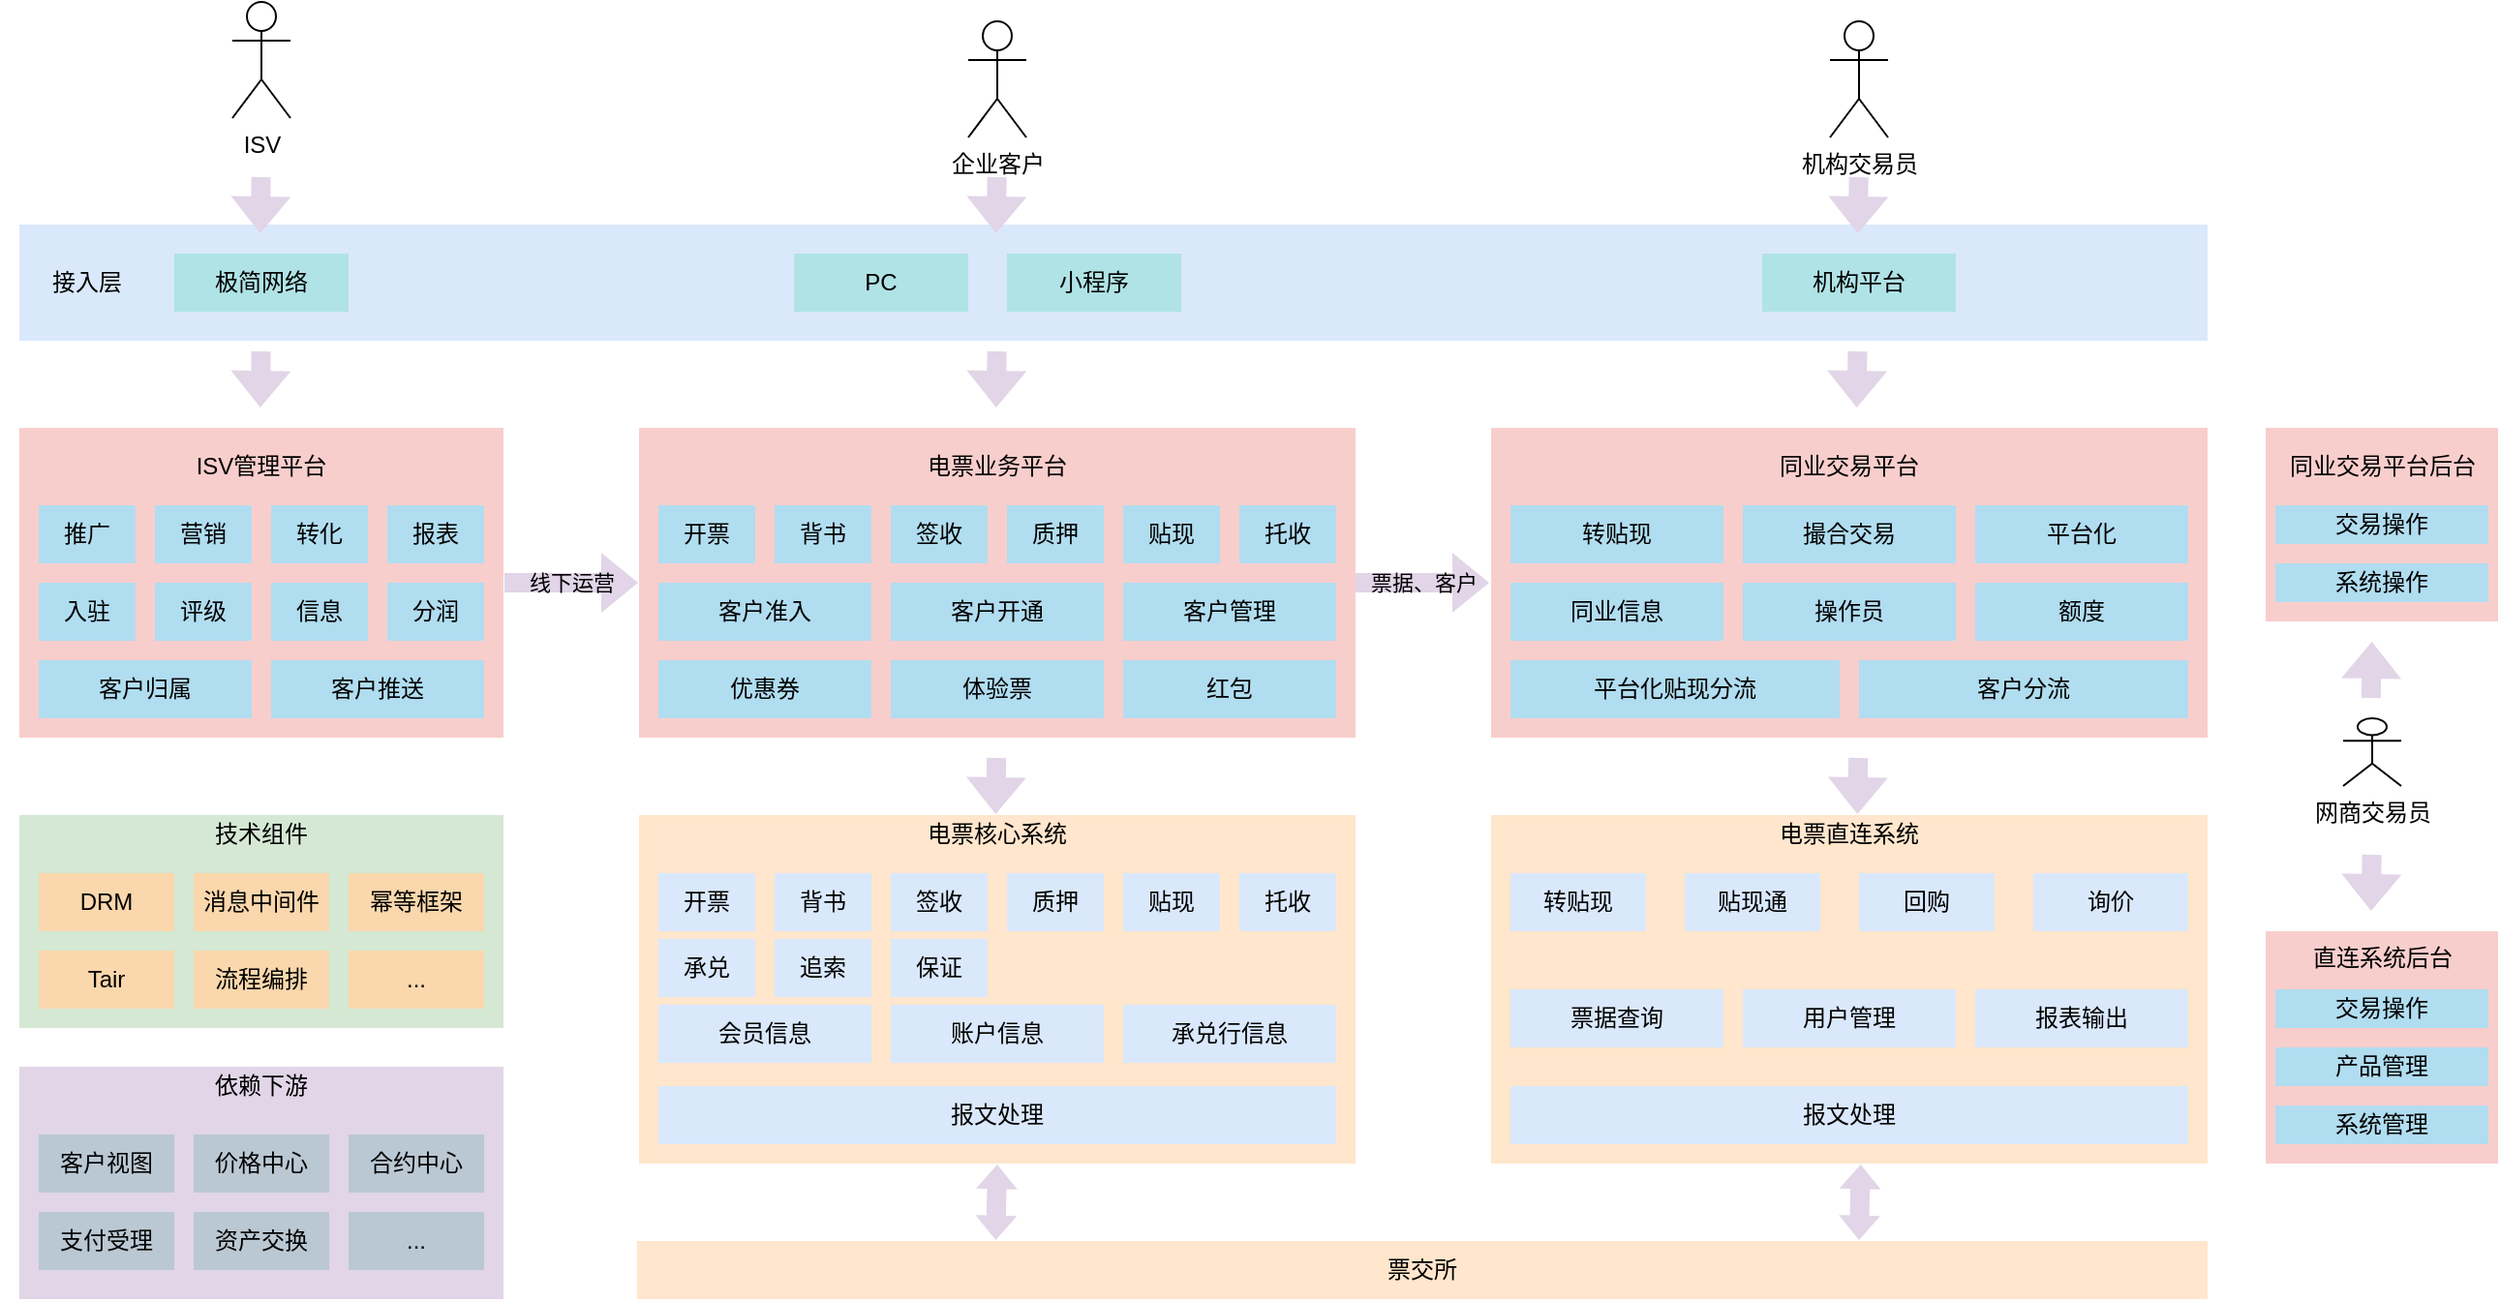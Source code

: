 <mxfile version="15.2.9" type="github">
  <diagram id="3WOyFUzZQj87OX-mHXad" name="第 1 页">
    <mxGraphModel dx="2125" dy="2035" grid="1" gridSize="10" guides="1" tooltips="1" connect="1" arrows="1" fold="1" page="1" pageScale="1" pageWidth="827" pageHeight="1169" math="0" shadow="0">
      <root>
        <mxCell id="0" />
        <mxCell id="1" parent="0" />
        <mxCell id="88MglTr5YMNK4hl9KZ-t-9" value="" style="rounded=0;whiteSpace=wrap;html=1;fillColor=#dae8fc;strokeColor=none;" vertex="1" parent="1">
          <mxGeometry x="-80" y="45" width="1130" height="60" as="geometry" />
        </mxCell>
        <mxCell id="88MglTr5YMNK4hl9KZ-t-2" value="极简网络" style="rounded=0;whiteSpace=wrap;html=1;fillColor=#b0e3e6;strokeColor=none;" vertex="1" parent="1">
          <mxGeometry y="60" width="90" height="30" as="geometry" />
        </mxCell>
        <mxCell id="88MglTr5YMNK4hl9KZ-t-3" value="PC" style="rounded=0;whiteSpace=wrap;html=1;fillColor=#b0e3e6;strokeColor=none;" vertex="1" parent="1">
          <mxGeometry x="320" y="60" width="90" height="30" as="geometry" />
        </mxCell>
        <mxCell id="88MglTr5YMNK4hl9KZ-t-4" value="小程序" style="rounded=0;whiteSpace=wrap;html=1;fillColor=#b0e3e6;strokeColor=none;" vertex="1" parent="1">
          <mxGeometry x="430" y="60" width="90" height="30" as="geometry" />
        </mxCell>
        <mxCell id="88MglTr5YMNK4hl9KZ-t-5" value="机构平台" style="rounded=0;whiteSpace=wrap;html=1;fillColor=#b0e3e6;strokeColor=none;" vertex="1" parent="1">
          <mxGeometry x="820" y="60" width="100" height="30" as="geometry" />
        </mxCell>
        <mxCell id="88MglTr5YMNK4hl9KZ-t-10" value="" style="rounded=0;whiteSpace=wrap;html=1;fillColor=#f8cecc;strokeColor=none;" vertex="1" parent="1">
          <mxGeometry x="-80" y="150" width="250" height="160" as="geometry" />
        </mxCell>
        <mxCell id="88MglTr5YMNK4hl9KZ-t-27" value="ISV管理平台" style="text;html=1;strokeColor=none;fillColor=none;align=center;verticalAlign=middle;whiteSpace=wrap;rounded=0;" vertex="1" parent="1">
          <mxGeometry y="160" width="90" height="20" as="geometry" />
        </mxCell>
        <mxCell id="88MglTr5YMNK4hl9KZ-t-28" value="" style="rounded=0;whiteSpace=wrap;html=1;fillColor=#f8cecc;strokeColor=none;" vertex="1" parent="1">
          <mxGeometry x="240" y="150" width="370" height="160" as="geometry" />
        </mxCell>
        <mxCell id="88MglTr5YMNK4hl9KZ-t-29" value="开票&lt;span style=&quot;color: rgba(0 , 0 , 0 , 0) ; font-family: monospace ; font-size: 0px&quot;&gt;%3CmxGraphModel%3E%3Croot%3E%3CmxCell%20id%3D%220%22%2F%3E%3CmxCell%20id%3D%221%22%20parent%3D%220%22%2F%3E%3CmxCell%20id%3D%222%22%20value%3D%22%E6%8E%A8%E5%B9%BF%22%20style%3D%22rounded%3D0%3BwhiteSpace%3Dwrap%3Bhtml%3D1%3B%22%20vertex%3D%221%22%20parent%3D%221%22%3E%3CmxGeometry%20x%3D%22-70%22%20y%3D%22190%22%20width%3D%2250%22%20height%3D%2230%22%20as%3D%22geometry%22%2F%3E%3C%2FmxCell%3E%3C%2Froot%3E%3C%2FmxGraphModel%3E&lt;/span&gt;" style="rounded=0;whiteSpace=wrap;html=1;strokeColor=none;fillColor=#b1ddf0;" vertex="1" parent="1">
          <mxGeometry x="250" y="190" width="50" height="30" as="geometry" />
        </mxCell>
        <mxCell id="88MglTr5YMNK4hl9KZ-t-30" value="背书" style="rounded=0;whiteSpace=wrap;html=1;strokeColor=none;fillColor=#b1ddf0;" vertex="1" parent="1">
          <mxGeometry x="310" y="190" width="50" height="30" as="geometry" />
        </mxCell>
        <mxCell id="88MglTr5YMNK4hl9KZ-t-31" value="签收" style="rounded=0;whiteSpace=wrap;html=1;strokeColor=none;fillColor=#b1ddf0;" vertex="1" parent="1">
          <mxGeometry x="370" y="190" width="50" height="30" as="geometry" />
        </mxCell>
        <mxCell id="88MglTr5YMNK4hl9KZ-t-32" value="质押" style="rounded=0;whiteSpace=wrap;html=1;strokeColor=none;fillColor=#b1ddf0;" vertex="1" parent="1">
          <mxGeometry x="430" y="190" width="50" height="30" as="geometry" />
        </mxCell>
        <mxCell id="88MglTr5YMNK4hl9KZ-t-33" value="贴现" style="rounded=0;whiteSpace=wrap;html=1;strokeColor=none;fillColor=#b1ddf0;" vertex="1" parent="1">
          <mxGeometry x="490" y="190" width="50" height="30" as="geometry" />
        </mxCell>
        <mxCell id="88MglTr5YMNK4hl9KZ-t-34" value="托收" style="rounded=0;whiteSpace=wrap;html=1;strokeColor=none;fillColor=#b1ddf0;" vertex="1" parent="1">
          <mxGeometry x="550" y="190" width="50" height="30" as="geometry" />
        </mxCell>
        <mxCell id="88MglTr5YMNK4hl9KZ-t-35" value="客户准入" style="rounded=0;whiteSpace=wrap;html=1;strokeColor=none;fillColor=#b1ddf0;" vertex="1" parent="1">
          <mxGeometry x="250" y="230" width="110" height="30" as="geometry" />
        </mxCell>
        <mxCell id="88MglTr5YMNK4hl9KZ-t-36" value="客户开通" style="rounded=0;whiteSpace=wrap;html=1;strokeColor=none;fillColor=#b1ddf0;" vertex="1" parent="1">
          <mxGeometry x="370" y="230" width="110" height="30" as="geometry" />
        </mxCell>
        <mxCell id="88MglTr5YMNK4hl9KZ-t-37" value="客户管理" style="rounded=0;whiteSpace=wrap;html=1;strokeColor=none;fillColor=#b1ddf0;" vertex="1" parent="1">
          <mxGeometry x="490" y="230" width="110" height="30" as="geometry" />
        </mxCell>
        <mxCell id="88MglTr5YMNK4hl9KZ-t-38" value="优惠券" style="rounded=0;whiteSpace=wrap;html=1;strokeColor=none;fillColor=#b1ddf0;" vertex="1" parent="1">
          <mxGeometry x="250" y="270" width="110" height="30" as="geometry" />
        </mxCell>
        <mxCell id="88MglTr5YMNK4hl9KZ-t-39" value="体验票" style="rounded=0;whiteSpace=wrap;html=1;strokeColor=none;fillColor=#b1ddf0;" vertex="1" parent="1">
          <mxGeometry x="370" y="270" width="110" height="30" as="geometry" />
        </mxCell>
        <mxCell id="88MglTr5YMNK4hl9KZ-t-40" value="红包" style="rounded=0;whiteSpace=wrap;html=1;strokeColor=none;fillColor=#b1ddf0;" vertex="1" parent="1">
          <mxGeometry x="490" y="270" width="110" height="30" as="geometry" />
        </mxCell>
        <mxCell id="88MglTr5YMNK4hl9KZ-t-41" value="" style="rounded=0;whiteSpace=wrap;html=1;fillColor=#f8cecc;strokeColor=none;" vertex="1" parent="1">
          <mxGeometry x="680" y="150" width="370" height="160" as="geometry" />
        </mxCell>
        <mxCell id="88MglTr5YMNK4hl9KZ-t-42" value="转贴现" style="rounded=0;whiteSpace=wrap;html=1;strokeColor=none;fillColor=#b1ddf0;" vertex="1" parent="1">
          <mxGeometry x="690" y="190" width="110" height="30" as="geometry" />
        </mxCell>
        <mxCell id="88MglTr5YMNK4hl9KZ-t-67" value="推广" style="rounded=0;whiteSpace=wrap;html=1;fillColor=#b1ddf0;strokeColor=none;" vertex="1" parent="1">
          <mxGeometry x="-70" y="190" width="50" height="30" as="geometry" />
        </mxCell>
        <mxCell id="88MglTr5YMNK4hl9KZ-t-68" value="营销" style="rounded=0;whiteSpace=wrap;html=1;strokeColor=none;fillColor=#b1ddf0;" vertex="1" parent="1">
          <mxGeometry x="-10" y="190" width="50" height="30" as="geometry" />
        </mxCell>
        <mxCell id="88MglTr5YMNK4hl9KZ-t-69" value="转化" style="rounded=0;whiteSpace=wrap;html=1;strokeColor=none;fillColor=#b1ddf0;" vertex="1" parent="1">
          <mxGeometry x="50" y="190" width="50" height="30" as="geometry" />
        </mxCell>
        <mxCell id="88MglTr5YMNK4hl9KZ-t-70" value="报表" style="rounded=0;whiteSpace=wrap;html=1;strokeColor=none;fillColor=#b1ddf0;" vertex="1" parent="1">
          <mxGeometry x="110" y="190" width="50" height="30" as="geometry" />
        </mxCell>
        <mxCell id="88MglTr5YMNK4hl9KZ-t-71" value="入驻" style="rounded=0;whiteSpace=wrap;html=1;strokeColor=none;fillColor=#b1ddf0;" vertex="1" parent="1">
          <mxGeometry x="-70" y="230" width="50" height="30" as="geometry" />
        </mxCell>
        <mxCell id="88MglTr5YMNK4hl9KZ-t-72" value="评级" style="rounded=0;whiteSpace=wrap;html=1;strokeColor=none;fillColor=#b1ddf0;" vertex="1" parent="1">
          <mxGeometry x="-10" y="230" width="50" height="30" as="geometry" />
        </mxCell>
        <mxCell id="88MglTr5YMNK4hl9KZ-t-73" value="信息" style="rounded=0;whiteSpace=wrap;html=1;strokeColor=none;fillColor=#b1ddf0;" vertex="1" parent="1">
          <mxGeometry x="50" y="230" width="50" height="30" as="geometry" />
        </mxCell>
        <mxCell id="88MglTr5YMNK4hl9KZ-t-74" value="分润" style="rounded=0;whiteSpace=wrap;html=1;strokeColor=none;fillColor=#b1ddf0;" vertex="1" parent="1">
          <mxGeometry x="110" y="230" width="50" height="30" as="geometry" />
        </mxCell>
        <mxCell id="88MglTr5YMNK4hl9KZ-t-75" value="客户归属" style="rounded=0;whiteSpace=wrap;html=1;strokeColor=none;fillColor=#b1ddf0;" vertex="1" parent="1">
          <mxGeometry x="-70" y="270" width="110" height="30" as="geometry" />
        </mxCell>
        <mxCell id="88MglTr5YMNK4hl9KZ-t-76" value="客户推送" style="rounded=0;whiteSpace=wrap;html=1;strokeColor=none;fillColor=#b1ddf0;" vertex="1" parent="1">
          <mxGeometry x="50" y="270" width="110" height="30" as="geometry" />
        </mxCell>
        <mxCell id="88MglTr5YMNK4hl9KZ-t-77" value="撮合交易" style="rounded=0;whiteSpace=wrap;html=1;strokeColor=none;fillColor=#b1ddf0;" vertex="1" parent="1">
          <mxGeometry x="810" y="190" width="110" height="30" as="geometry" />
        </mxCell>
        <mxCell id="88MglTr5YMNK4hl9KZ-t-78" value="平台化" style="rounded=0;whiteSpace=wrap;html=1;strokeColor=none;fillColor=#b1ddf0;" vertex="1" parent="1">
          <mxGeometry x="930" y="190" width="110" height="30" as="geometry" />
        </mxCell>
        <mxCell id="88MglTr5YMNK4hl9KZ-t-79" value="同业信息" style="rounded=0;whiteSpace=wrap;html=1;strokeColor=none;fillColor=#b1ddf0;" vertex="1" parent="1">
          <mxGeometry x="690" y="230" width="110" height="30" as="geometry" />
        </mxCell>
        <mxCell id="88MglTr5YMNK4hl9KZ-t-80" value="操作员" style="rounded=0;whiteSpace=wrap;html=1;strokeColor=none;fillColor=#b1ddf0;" vertex="1" parent="1">
          <mxGeometry x="810" y="230" width="110" height="30" as="geometry" />
        </mxCell>
        <mxCell id="88MglTr5YMNK4hl9KZ-t-81" value="额度" style="rounded=0;whiteSpace=wrap;html=1;strokeColor=none;fillColor=#b1ddf0;" vertex="1" parent="1">
          <mxGeometry x="930" y="230" width="110" height="30" as="geometry" />
        </mxCell>
        <mxCell id="88MglTr5YMNK4hl9KZ-t-82" value="平台化贴现分流" style="rounded=0;whiteSpace=wrap;html=1;strokeColor=none;fillColor=#b1ddf0;" vertex="1" parent="1">
          <mxGeometry x="690" y="270" width="170" height="30" as="geometry" />
        </mxCell>
        <mxCell id="88MglTr5YMNK4hl9KZ-t-83" value="客户分流" style="rounded=0;whiteSpace=wrap;html=1;strokeColor=none;fillColor=#b1ddf0;" vertex="1" parent="1">
          <mxGeometry x="870" y="270" width="170" height="30" as="geometry" />
        </mxCell>
        <mxCell id="88MglTr5YMNK4hl9KZ-t-85" value="" style="rounded=0;whiteSpace=wrap;html=1;fillColor=#f8cecc;strokeColor=none;" vertex="1" parent="1">
          <mxGeometry x="1080" y="150" width="120" height="100" as="geometry" />
        </mxCell>
        <mxCell id="88MglTr5YMNK4hl9KZ-t-86" value="交易操作" style="rounded=0;whiteSpace=wrap;html=1;strokeColor=none;fillColor=#b1ddf0;" vertex="1" parent="1">
          <mxGeometry x="1085" y="190" width="110" height="20" as="geometry" />
        </mxCell>
        <mxCell id="88MglTr5YMNK4hl9KZ-t-87" value="系统操作" style="rounded=0;whiteSpace=wrap;html=1;strokeColor=none;fillColor=#b1ddf0;" vertex="1" parent="1">
          <mxGeometry x="1085" y="220" width="110" height="20" as="geometry" />
        </mxCell>
        <mxCell id="88MglTr5YMNK4hl9KZ-t-88" value="" style="rounded=0;whiteSpace=wrap;html=1;fillColor=#ffe6cc;strokeColor=none;" vertex="1" parent="1">
          <mxGeometry x="240" y="350" width="370" height="180" as="geometry" />
        </mxCell>
        <mxCell id="88MglTr5YMNK4hl9KZ-t-89" value="开票&lt;span style=&quot;color: rgba(0 , 0 , 0 , 0) ; font-family: monospace ; font-size: 0px&quot;&gt;%3CmxGraphModel%3E%3Croot%3E%3CmxCell%20id%3D%220%22%2F%3E%3CmxCell%20id%3D%221%22%20parent%3D%220%22%2F%3E%3CmxCell%20id%3D%222%22%20value%3D%22%E6%8E%A8%E5%B9%BF%22%20style%3D%22rounded%3D0%3BwhiteSpace%3Dwrap%3Bhtml%3D1%3B%22%20vertex%3D%221%22%20parent%3D%221%22%3E%3CmxGeometry%20x%3D%22-70%22%20y%3D%22190%22%20width%3D%2250%22%20height%3D%2230%22%20as%3D%22geometry%22%2F%3E%3C%2FmxCell%3E%3C%2Froot%3E%3C%2FmxGraphModel%3E&lt;/span&gt;" style="rounded=0;whiteSpace=wrap;html=1;strokeColor=none;fillColor=#dae8fc;" vertex="1" parent="1">
          <mxGeometry x="250" y="380" width="50" height="30" as="geometry" />
        </mxCell>
        <mxCell id="88MglTr5YMNK4hl9KZ-t-90" value="背书" style="rounded=0;whiteSpace=wrap;html=1;strokeColor=none;fillColor=#dae8fc;" vertex="1" parent="1">
          <mxGeometry x="310" y="380" width="50" height="30" as="geometry" />
        </mxCell>
        <mxCell id="88MglTr5YMNK4hl9KZ-t-91" value="签收" style="rounded=0;whiteSpace=wrap;html=1;strokeColor=none;fillColor=#dae8fc;" vertex="1" parent="1">
          <mxGeometry x="370" y="380" width="50" height="30" as="geometry" />
        </mxCell>
        <mxCell id="88MglTr5YMNK4hl9KZ-t-92" value="质押" style="rounded=0;whiteSpace=wrap;html=1;fillColor=#dae8fc;strokeColor=none;" vertex="1" parent="1">
          <mxGeometry x="430" y="380" width="50" height="30" as="geometry" />
        </mxCell>
        <mxCell id="88MglTr5YMNK4hl9KZ-t-93" value="贴现" style="rounded=0;whiteSpace=wrap;html=1;strokeColor=none;fillColor=#dae8fc;" vertex="1" parent="1">
          <mxGeometry x="490" y="380" width="50" height="30" as="geometry" />
        </mxCell>
        <mxCell id="88MglTr5YMNK4hl9KZ-t-94" value="托收" style="rounded=0;whiteSpace=wrap;html=1;strokeColor=none;fillColor=#dae8fc;" vertex="1" parent="1">
          <mxGeometry x="550" y="380" width="50" height="30" as="geometry" />
        </mxCell>
        <mxCell id="88MglTr5YMNK4hl9KZ-t-96" value="承兑" style="rounded=0;whiteSpace=wrap;html=1;strokeColor=none;fillColor=#dae8fc;" vertex="1" parent="1">
          <mxGeometry x="250" y="414" width="50" height="30" as="geometry" />
        </mxCell>
        <mxCell id="88MglTr5YMNK4hl9KZ-t-97" value="追索" style="rounded=0;whiteSpace=wrap;html=1;strokeColor=none;fillColor=#dae8fc;" vertex="1" parent="1">
          <mxGeometry x="310" y="414" width="50" height="30" as="geometry" />
        </mxCell>
        <mxCell id="88MglTr5YMNK4hl9KZ-t-98" value="保证" style="rounded=0;whiteSpace=wrap;html=1;strokeColor=none;fillColor=#dae8fc;" vertex="1" parent="1">
          <mxGeometry x="370" y="414" width="50" height="30" as="geometry" />
        </mxCell>
        <mxCell id="88MglTr5YMNK4hl9KZ-t-99" value="会员信息" style="rounded=0;whiteSpace=wrap;html=1;strokeColor=none;fillColor=#dae8fc;" vertex="1" parent="1">
          <mxGeometry x="250" y="448" width="110" height="30" as="geometry" />
        </mxCell>
        <mxCell id="88MglTr5YMNK4hl9KZ-t-100" value="账户信息" style="rounded=0;whiteSpace=wrap;html=1;strokeColor=none;fillColor=#dae8fc;" vertex="1" parent="1">
          <mxGeometry x="370" y="448" width="110" height="30" as="geometry" />
        </mxCell>
        <mxCell id="88MglTr5YMNK4hl9KZ-t-101" value="承兑行信息" style="rounded=0;whiteSpace=wrap;html=1;strokeColor=none;fillColor=#dae8fc;" vertex="1" parent="1">
          <mxGeometry x="490" y="448" width="110" height="30" as="geometry" />
        </mxCell>
        <mxCell id="88MglTr5YMNK4hl9KZ-t-102" value="报文处理" style="rounded=0;whiteSpace=wrap;html=1;strokeColor=none;fillColor=#dae8fc;" vertex="1" parent="1">
          <mxGeometry x="250" y="490" width="350" height="30" as="geometry" />
        </mxCell>
        <mxCell id="88MglTr5YMNK4hl9KZ-t-103" value="" style="rounded=0;whiteSpace=wrap;html=1;fillColor=#ffe6cc;strokeColor=none;" vertex="1" parent="1">
          <mxGeometry x="680" y="350" width="370" height="180" as="geometry" />
        </mxCell>
        <mxCell id="88MglTr5YMNK4hl9KZ-t-104" value="转贴现" style="rounded=0;whiteSpace=wrap;html=1;strokeColor=none;fillColor=#dae8fc;" vertex="1" parent="1">
          <mxGeometry x="690" y="380" width="70" height="30" as="geometry" />
        </mxCell>
        <mxCell id="88MglTr5YMNK4hl9KZ-t-105" value="贴现通" style="rounded=0;whiteSpace=wrap;html=1;strokeColor=none;fillColor=#dae8fc;" vertex="1" parent="1">
          <mxGeometry x="780" y="380" width="70" height="30" as="geometry" />
        </mxCell>
        <mxCell id="88MglTr5YMNK4hl9KZ-t-106" value="回购" style="rounded=0;whiteSpace=wrap;html=1;strokeColor=none;fillColor=#dae8fc;" vertex="1" parent="1">
          <mxGeometry x="870" y="380" width="70" height="30" as="geometry" />
        </mxCell>
        <mxCell id="88MglTr5YMNK4hl9KZ-t-107" value="询价" style="rounded=0;whiteSpace=wrap;html=1;strokeColor=none;fillColor=#dae8fc;" vertex="1" parent="1">
          <mxGeometry x="960" y="380" width="80" height="30" as="geometry" />
        </mxCell>
        <mxCell id="88MglTr5YMNK4hl9KZ-t-108" value="票据查询" style="rounded=0;whiteSpace=wrap;html=1;strokeColor=none;fillColor=#dae8fc;" vertex="1" parent="1">
          <mxGeometry x="690" y="440" width="110" height="30" as="geometry" />
        </mxCell>
        <mxCell id="88MglTr5YMNK4hl9KZ-t-109" value="用户管理" style="rounded=0;whiteSpace=wrap;html=1;strokeColor=none;fillColor=#dae8fc;" vertex="1" parent="1">
          <mxGeometry x="810" y="440" width="110" height="30" as="geometry" />
        </mxCell>
        <mxCell id="88MglTr5YMNK4hl9KZ-t-110" value="报表输出" style="rounded=0;whiteSpace=wrap;html=1;strokeColor=none;fillColor=#dae8fc;" vertex="1" parent="1">
          <mxGeometry x="930" y="440" width="110" height="30" as="geometry" />
        </mxCell>
        <mxCell id="88MglTr5YMNK4hl9KZ-t-111" value="报文处理" style="rounded=0;whiteSpace=wrap;html=1;strokeColor=none;fillColor=#dae8fc;" vertex="1" parent="1">
          <mxGeometry x="690" y="490" width="350" height="30" as="geometry" />
        </mxCell>
        <mxCell id="88MglTr5YMNK4hl9KZ-t-112" value="票交所" style="rounded=0;whiteSpace=wrap;html=1;fillColor=#ffe6cc;strokeColor=none;" vertex="1" parent="1">
          <mxGeometry x="239" y="570" width="811" height="30" as="geometry" />
        </mxCell>
        <mxCell id="88MglTr5YMNK4hl9KZ-t-113" value="" style="rounded=0;whiteSpace=wrap;html=1;fillColor=#f8cecc;strokeColor=none;" vertex="1" parent="1">
          <mxGeometry x="1080" y="410" width="120" height="120" as="geometry" />
        </mxCell>
        <mxCell id="88MglTr5YMNK4hl9KZ-t-114" value="产品管理" style="rounded=0;whiteSpace=wrap;html=1;strokeColor=none;fillColor=#b1ddf0;" vertex="1" parent="1">
          <mxGeometry x="1085" y="470" width="110" height="20" as="geometry" />
        </mxCell>
        <mxCell id="88MglTr5YMNK4hl9KZ-t-115" value="系统管理" style="rounded=0;whiteSpace=wrap;html=1;strokeColor=none;fillColor=#b1ddf0;" vertex="1" parent="1">
          <mxGeometry x="1085" y="500" width="110" height="20" as="geometry" />
        </mxCell>
        <mxCell id="88MglTr5YMNK4hl9KZ-t-116" value="交易操作" style="rounded=0;whiteSpace=wrap;html=1;strokeColor=none;fillColor=#b1ddf0;" vertex="1" parent="1">
          <mxGeometry x="1085" y="440" width="110" height="20" as="geometry" />
        </mxCell>
        <mxCell id="88MglTr5YMNK4hl9KZ-t-117" value="电票业务平台" style="text;html=1;strokeColor=none;fillColor=none;align=center;verticalAlign=middle;whiteSpace=wrap;rounded=0;" vertex="1" parent="1">
          <mxGeometry x="380" y="160" width="90" height="20" as="geometry" />
        </mxCell>
        <mxCell id="88MglTr5YMNK4hl9KZ-t-118" value="同业交易平台" style="text;html=1;strokeColor=none;fillColor=none;align=center;verticalAlign=middle;whiteSpace=wrap;rounded=0;" vertex="1" parent="1">
          <mxGeometry x="820" y="160" width="90" height="20" as="geometry" />
        </mxCell>
        <mxCell id="88MglTr5YMNK4hl9KZ-t-119" value="电票核心系统" style="text;html=1;strokeColor=none;fillColor=none;align=center;verticalAlign=middle;whiteSpace=wrap;rounded=0;" vertex="1" parent="1">
          <mxGeometry x="380" y="350" width="90" height="20" as="geometry" />
        </mxCell>
        <mxCell id="88MglTr5YMNK4hl9KZ-t-120" value="电票直连系统" style="text;html=1;strokeColor=none;fillColor=none;align=center;verticalAlign=middle;whiteSpace=wrap;rounded=0;" vertex="1" parent="1">
          <mxGeometry x="820" y="350" width="90" height="20" as="geometry" />
        </mxCell>
        <mxCell id="88MglTr5YMNK4hl9KZ-t-121" value="同业交易平台后台" style="text;html=1;strokeColor=none;fillColor=none;align=center;verticalAlign=middle;whiteSpace=wrap;rounded=0;" vertex="1" parent="1">
          <mxGeometry x="1087.5" y="160" width="105" height="20" as="geometry" />
        </mxCell>
        <mxCell id="88MglTr5YMNK4hl9KZ-t-122" value="直连系统后台" style="text;html=1;strokeColor=none;fillColor=none;align=center;verticalAlign=middle;whiteSpace=wrap;rounded=0;" vertex="1" parent="1">
          <mxGeometry x="1087.5" y="414" width="105" height="20" as="geometry" />
        </mxCell>
        <mxCell id="88MglTr5YMNK4hl9KZ-t-124" value="" style="rounded=0;whiteSpace=wrap;html=1;fillColor=#d5e8d4;strokeColor=none;" vertex="1" parent="1">
          <mxGeometry x="-80" y="350" width="250" height="110" as="geometry" />
        </mxCell>
        <mxCell id="88MglTr5YMNK4hl9KZ-t-125" value="DRM" style="rounded=0;whiteSpace=wrap;html=1;strokeColor=none;fillColor=#fad7ac;" vertex="1" parent="1">
          <mxGeometry x="-70" y="380" width="70" height="30" as="geometry" />
        </mxCell>
        <mxCell id="88MglTr5YMNK4hl9KZ-t-126" value="消息中间件" style="rounded=0;whiteSpace=wrap;html=1;strokeColor=none;fillColor=#fad7ac;" vertex="1" parent="1">
          <mxGeometry x="10" y="380" width="70" height="30" as="geometry" />
        </mxCell>
        <mxCell id="88MglTr5YMNK4hl9KZ-t-127" value="幂等框架" style="rounded=0;whiteSpace=wrap;html=1;fillColor=#fad7ac;strokeColor=none;" vertex="1" parent="1">
          <mxGeometry x="90" y="380" width="70" height="30" as="geometry" />
        </mxCell>
        <mxCell id="88MglTr5YMNK4hl9KZ-t-128" value="Tair" style="rounded=0;whiteSpace=wrap;html=1;strokeColor=none;fillColor=#fad7ac;" vertex="1" parent="1">
          <mxGeometry x="-70" y="420" width="70" height="30" as="geometry" />
        </mxCell>
        <mxCell id="88MglTr5YMNK4hl9KZ-t-129" value="流程编排" style="rounded=0;whiteSpace=wrap;html=1;strokeColor=none;fillColor=#fad7ac;" vertex="1" parent="1">
          <mxGeometry x="10" y="420" width="70" height="30" as="geometry" />
        </mxCell>
        <mxCell id="88MglTr5YMNK4hl9KZ-t-130" value="..." style="rounded=0;whiteSpace=wrap;html=1;strokeColor=none;fillColor=#fad7ac;" vertex="1" parent="1">
          <mxGeometry x="90" y="420" width="70" height="30" as="geometry" />
        </mxCell>
        <mxCell id="88MglTr5YMNK4hl9KZ-t-131" value="技术组件" style="text;html=1;strokeColor=none;fillColor=none;align=center;verticalAlign=middle;whiteSpace=wrap;rounded=0;" vertex="1" parent="1">
          <mxGeometry y="350" width="90" height="20" as="geometry" />
        </mxCell>
        <mxCell id="88MglTr5YMNK4hl9KZ-t-132" value="" style="rounded=0;whiteSpace=wrap;html=1;fillColor=#e1d5e7;strokeColor=none;" vertex="1" parent="1">
          <mxGeometry x="-80" y="480" width="250" height="120" as="geometry" />
        </mxCell>
        <mxCell id="88MglTr5YMNK4hl9KZ-t-133" value="客户视图" style="rounded=0;whiteSpace=wrap;html=1;strokeColor=none;fillColor=#bac8d3;" vertex="1" parent="1">
          <mxGeometry x="-70" y="515" width="70" height="30" as="geometry" />
        </mxCell>
        <mxCell id="88MglTr5YMNK4hl9KZ-t-134" value="价格中心" style="rounded=0;whiteSpace=wrap;html=1;strokeColor=none;fillColor=#bac8d3;" vertex="1" parent="1">
          <mxGeometry x="10" y="515" width="70" height="30" as="geometry" />
        </mxCell>
        <mxCell id="88MglTr5YMNK4hl9KZ-t-135" value="合约中心" style="rounded=0;whiteSpace=wrap;html=1;fillColor=#bac8d3;strokeColor=none;" vertex="1" parent="1">
          <mxGeometry x="90" y="515" width="70" height="30" as="geometry" />
        </mxCell>
        <mxCell id="88MglTr5YMNK4hl9KZ-t-136" value="支付受理" style="rounded=0;whiteSpace=wrap;html=1;strokeColor=none;fillColor=#bac8d3;" vertex="1" parent="1">
          <mxGeometry x="-70" y="555" width="70" height="30" as="geometry" />
        </mxCell>
        <mxCell id="88MglTr5YMNK4hl9KZ-t-137" value="资产交换" style="rounded=0;whiteSpace=wrap;html=1;strokeColor=none;fillColor=#bac8d3;" vertex="1" parent="1">
          <mxGeometry x="10" y="555" width="70" height="30" as="geometry" />
        </mxCell>
        <mxCell id="88MglTr5YMNK4hl9KZ-t-138" value="..." style="rounded=0;whiteSpace=wrap;html=1;strokeColor=none;fillColor=#bac8d3;" vertex="1" parent="1">
          <mxGeometry x="90" y="555" width="70" height="30" as="geometry" />
        </mxCell>
        <mxCell id="88MglTr5YMNK4hl9KZ-t-139" value="依赖下游" style="text;html=1;strokeColor=none;fillColor=none;align=center;verticalAlign=middle;whiteSpace=wrap;rounded=0;" vertex="1" parent="1">
          <mxGeometry y="480" width="90" height="20" as="geometry" />
        </mxCell>
        <mxCell id="88MglTr5YMNK4hl9KZ-t-141" value="ISV" style="shape=umlActor;verticalLabelPosition=bottom;verticalAlign=top;html=1;outlineConnect=0;" vertex="1" parent="1">
          <mxGeometry x="30" y="-70" width="30" height="60" as="geometry" />
        </mxCell>
        <mxCell id="88MglTr5YMNK4hl9KZ-t-142" value="企业客户" style="shape=umlActor;verticalLabelPosition=bottom;verticalAlign=top;html=1;outlineConnect=0;" vertex="1" parent="1">
          <mxGeometry x="410" y="-60" width="30" height="60" as="geometry" />
        </mxCell>
        <mxCell id="88MglTr5YMNK4hl9KZ-t-143" value="机构交易员" style="shape=umlActor;verticalLabelPosition=bottom;verticalAlign=top;html=1;outlineConnect=0;" vertex="1" parent="1">
          <mxGeometry x="855" y="-60" width="30" height="60" as="geometry" />
        </mxCell>
        <mxCell id="88MglTr5YMNK4hl9KZ-t-147" value="接入层" style="text;html=1;strokeColor=none;fillColor=none;align=center;verticalAlign=middle;whiteSpace=wrap;rounded=0;" vertex="1" parent="1">
          <mxGeometry x="-90" y="60" width="90" height="30" as="geometry" />
        </mxCell>
        <mxCell id="88MglTr5YMNK4hl9KZ-t-148" value="" style="shape=flexArrow;endArrow=classic;html=1;fillColor=#e1d5e7;strokeColor=none;labelBackgroundColor=none;" edge="1" parent="1">
          <mxGeometry width="50" height="50" relative="1" as="geometry">
            <mxPoint x="44.82" y="20" as="sourcePoint" />
            <mxPoint x="44.41" y="50" as="targetPoint" />
          </mxGeometry>
        </mxCell>
        <mxCell id="88MglTr5YMNK4hl9KZ-t-149" value="" style="shape=flexArrow;endArrow=classic;html=1;fillColor=#e1d5e7;strokeColor=none;labelBackgroundColor=none;" edge="1" parent="1">
          <mxGeometry width="50" height="50" relative="1" as="geometry">
            <mxPoint x="424.82" y="20" as="sourcePoint" />
            <mxPoint x="424.41" y="50" as="targetPoint" />
          </mxGeometry>
        </mxCell>
        <mxCell id="88MglTr5YMNK4hl9KZ-t-150" value="" style="shape=flexArrow;endArrow=classic;html=1;fillColor=#e1d5e7;strokeColor=none;labelBackgroundColor=none;" edge="1" parent="1">
          <mxGeometry width="50" height="50" relative="1" as="geometry">
            <mxPoint x="869.82" y="20" as="sourcePoint" />
            <mxPoint x="869.41" y="50" as="targetPoint" />
          </mxGeometry>
        </mxCell>
        <mxCell id="88MglTr5YMNK4hl9KZ-t-151" value="" style="shape=flexArrow;endArrow=classic;html=1;strokeColor=none;fillColor=#e1d5e7;labelBackgroundColor=none;" edge="1" parent="1">
          <mxGeometry width="50" height="50" relative="1" as="geometry">
            <mxPoint x="44.82" y="110" as="sourcePoint" />
            <mxPoint x="44.41" y="140" as="targetPoint" />
          </mxGeometry>
        </mxCell>
        <mxCell id="88MglTr5YMNK4hl9KZ-t-152" value="" style="shape=flexArrow;endArrow=classic;html=1;strokeColor=none;fillColor=#e1d5e7;labelBackgroundColor=none;" edge="1" parent="1">
          <mxGeometry width="50" height="50" relative="1" as="geometry">
            <mxPoint x="424.82" y="110" as="sourcePoint" />
            <mxPoint x="424.41" y="140" as="targetPoint" />
          </mxGeometry>
        </mxCell>
        <mxCell id="88MglTr5YMNK4hl9KZ-t-153" value="" style="shape=flexArrow;endArrow=classic;html=1;strokeColor=none;fillColor=#e1d5e7;labelBackgroundColor=none;" edge="1" parent="1">
          <mxGeometry width="50" height="50" relative="1" as="geometry">
            <mxPoint x="869.23" y="110" as="sourcePoint" />
            <mxPoint x="868.82" y="140" as="targetPoint" />
          </mxGeometry>
        </mxCell>
        <mxCell id="88MglTr5YMNK4hl9KZ-t-154" value="线下运营" style="shape=flexArrow;endArrow=classic;html=1;entryX=0;entryY=0.5;entryDx=0;entryDy=0;exitX=1;exitY=0.5;exitDx=0;exitDy=0;strokeColor=none;fillColor=#e1d5e7;labelBackgroundColor=none;" edge="1" parent="1" source="88MglTr5YMNK4hl9KZ-t-10" target="88MglTr5YMNK4hl9KZ-t-28">
          <mxGeometry width="50" height="50" relative="1" as="geometry">
            <mxPoint x="54.82" y="120" as="sourcePoint" />
            <mxPoint x="54.41" y="150" as="targetPoint" />
          </mxGeometry>
        </mxCell>
        <mxCell id="88MglTr5YMNK4hl9KZ-t-157" value="票据、客户" style="shape=flexArrow;endArrow=classic;html=1;entryX=0;entryY=0.5;entryDx=0;entryDy=0;exitX=1;exitY=0.5;exitDx=0;exitDy=0;strokeColor=none;fillColor=#e1d5e7;labelBackgroundColor=none;" edge="1" parent="1">
          <mxGeometry width="50" height="50" relative="1" as="geometry">
            <mxPoint x="609.5" y="230" as="sourcePoint" />
            <mxPoint x="679.5" y="230" as="targetPoint" />
          </mxGeometry>
        </mxCell>
        <mxCell id="88MglTr5YMNK4hl9KZ-t-158" value="" style="shape=flexArrow;endArrow=classic;html=1;strokeColor=none;fillColor=#e1d5e7;labelBackgroundColor=none;" edge="1" parent="1">
          <mxGeometry width="50" height="50" relative="1" as="geometry">
            <mxPoint x="424.58" y="320" as="sourcePoint" />
            <mxPoint x="424.17" y="350" as="targetPoint" />
          </mxGeometry>
        </mxCell>
        <mxCell id="88MglTr5YMNK4hl9KZ-t-159" value="" style="shape=flexArrow;endArrow=classic;html=1;strokeColor=none;fillColor=#e1d5e7;labelBackgroundColor=none;" edge="1" parent="1">
          <mxGeometry width="50" height="50" relative="1" as="geometry">
            <mxPoint x="869.58" y="320" as="sourcePoint" />
            <mxPoint x="869.17" y="350" as="targetPoint" />
          </mxGeometry>
        </mxCell>
        <mxCell id="88MglTr5YMNK4hl9KZ-t-160" value="" style="shape=flexArrow;endArrow=classic;html=1;startArrow=block;exitX=0.5;exitY=1;exitDx=0;exitDy=0;endWidth=10.345;endSize=3.869;startWidth=10.345;startSize=3.869;fillColor=#e1d5e7;strokeColor=none;labelBackgroundColor=none;" edge="1" parent="1" source="88MglTr5YMNK4hl9KZ-t-88">
          <mxGeometry width="50" height="50" relative="1" as="geometry">
            <mxPoint x="424.58" y="540" as="sourcePoint" />
            <mxPoint x="424.17" y="570" as="targetPoint" />
          </mxGeometry>
        </mxCell>
        <mxCell id="88MglTr5YMNK4hl9KZ-t-162" value="" style="shape=flexArrow;endArrow=classic;html=1;startArrow=block;exitX=0.5;exitY=1;exitDx=0;exitDy=0;endWidth=10.345;endSize=3.869;startWidth=10.345;startSize=3.869;fillColor=#e1d5e7;strokeColor=none;labelBackgroundColor=none;" edge="1" parent="1">
          <mxGeometry width="50" height="50" relative="1" as="geometry">
            <mxPoint x="870.83" y="530" as="sourcePoint" />
            <mxPoint x="870" y="570" as="targetPoint" />
          </mxGeometry>
        </mxCell>
        <mxCell id="88MglTr5YMNK4hl9KZ-t-163" value="网商交易员" style="shape=umlActor;verticalLabelPosition=bottom;verticalAlign=top;html=1;outlineConnect=0;" vertex="1" parent="1">
          <mxGeometry x="1120" y="300" width="30" height="35" as="geometry" />
        </mxCell>
        <mxCell id="88MglTr5YMNK4hl9KZ-t-167" value="" style="shape=flexArrow;endArrow=classic;html=1;fillColor=#e1d5e7;strokeColor=none;labelBackgroundColor=none;" edge="1" parent="1">
          <mxGeometry width="50" height="50" relative="1" as="geometry">
            <mxPoint x="1134.82" y="370.0" as="sourcePoint" />
            <mxPoint x="1134.41" y="400.0" as="targetPoint" />
          </mxGeometry>
        </mxCell>
        <mxCell id="88MglTr5YMNK4hl9KZ-t-168" value="" style="shape=flexArrow;endArrow=none;html=1;startArrow=block;endFill=0;fillColor=#e1d5e7;strokeColor=none;labelBackgroundColor=none;" edge="1" parent="1">
          <mxGeometry width="50" height="50" relative="1" as="geometry">
            <mxPoint x="1134.82" y="260.0" as="sourcePoint" />
            <mxPoint x="1134.41" y="290.0" as="targetPoint" />
          </mxGeometry>
        </mxCell>
      </root>
    </mxGraphModel>
  </diagram>
</mxfile>
